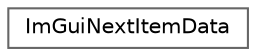digraph "Gráfico de jerarquía de clases"
{
 // LATEX_PDF_SIZE
  bgcolor="transparent";
  edge [fontname=Helvetica,fontsize=10,labelfontname=Helvetica,labelfontsize=10];
  node [fontname=Helvetica,fontsize=10,shape=box,height=0.2,width=0.4];
  rankdir="LR";
  Node0 [id="Node000000",label="ImGuiNextItemData",height=0.2,width=0.4,color="grey40", fillcolor="white", style="filled",URL="$struct_im_gui_next_item_data.html",tooltip=" "];
}
